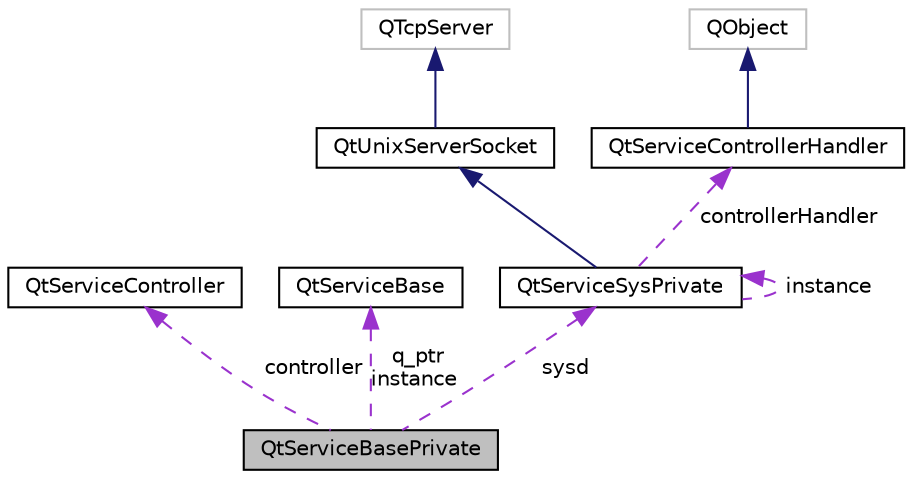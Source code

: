 digraph "QtServiceBasePrivate"
{
  edge [fontname="Helvetica",fontsize="10",labelfontname="Helvetica",labelfontsize="10"];
  node [fontname="Helvetica",fontsize="10",shape=record];
  Node1 [label="QtServiceBasePrivate",height=0.2,width=0.4,color="black", fillcolor="grey75", style="filled", fontcolor="black"];
  Node2 -> Node1 [dir="back",color="darkorchid3",fontsize="10",style="dashed",label=" controller" ,fontname="Helvetica"];
  Node2 [label="QtServiceController",height=0.2,width=0.4,color="black", fillcolor="white", style="filled",URL="$class_qt_service_controller.html",tooltip="The QtServiceController class allows you to control services from separate applications. "];
  Node3 -> Node1 [dir="back",color="darkorchid3",fontsize="10",style="dashed",label=" q_ptr\ninstance" ,fontname="Helvetica"];
  Node3 [label="QtServiceBase",height=0.2,width=0.4,color="black", fillcolor="white", style="filled",URL="$class_qt_service_base.html",tooltip="The QtServiceBase class provides an API for implementing Windows services and Unix daemons..."];
  Node4 -> Node1 [dir="back",color="darkorchid3",fontsize="10",style="dashed",label=" sysd" ,fontname="Helvetica"];
  Node4 [label="QtServiceSysPrivate",height=0.2,width=0.4,color="black", fillcolor="white", style="filled",URL="$class_qt_service_sys_private.html"];
  Node5 -> Node4 [dir="back",color="midnightblue",fontsize="10",style="solid",fontname="Helvetica"];
  Node5 [label="QtUnixServerSocket",height=0.2,width=0.4,color="black", fillcolor="white", style="filled",URL="$class_qt_unix_server_socket.html"];
  Node6 -> Node5 [dir="back",color="midnightblue",fontsize="10",style="solid",fontname="Helvetica"];
  Node6 [label="QTcpServer",height=0.2,width=0.4,color="grey75", fillcolor="white", style="filled"];
  Node4 -> Node4 [dir="back",color="darkorchid3",fontsize="10",style="dashed",label=" instance" ,fontname="Helvetica"];
  Node7 -> Node4 [dir="back",color="darkorchid3",fontsize="10",style="dashed",label=" controllerHandler" ,fontname="Helvetica"];
  Node7 [label="QtServiceControllerHandler",height=0.2,width=0.4,color="black", fillcolor="white", style="filled",URL="$class_qt_service_controller_handler.html"];
  Node8 -> Node7 [dir="back",color="midnightblue",fontsize="10",style="solid",fontname="Helvetica"];
  Node8 [label="QObject",height=0.2,width=0.4,color="grey75", fillcolor="white", style="filled"];
}
